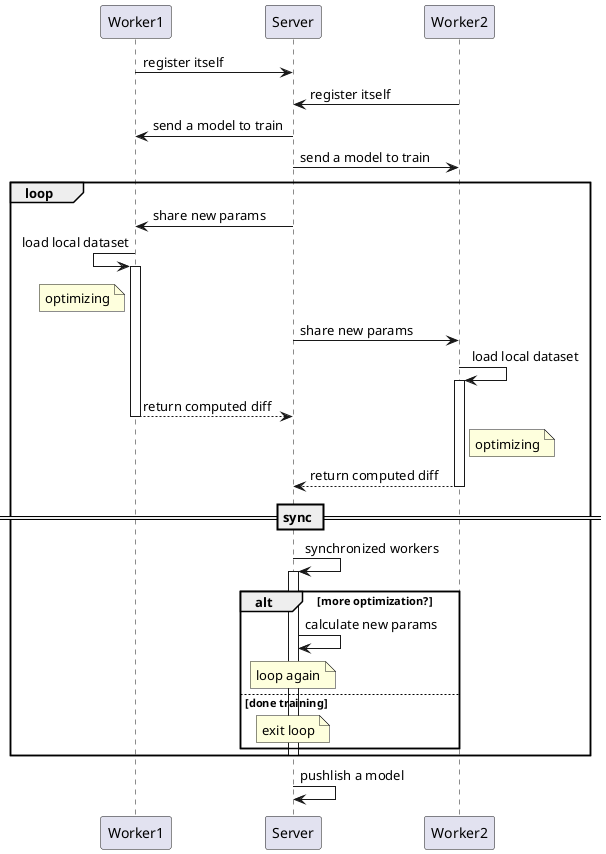 @startuml

'title Parameter Server (PS)


Worker1 -> Server : register itself
Server <- Worker2: register itself

Server -> Worker1: send a model to train
Server -> Worker2: send a model to train

loop

Server -> Worker1: share new params
Worker1 <- Worker1: load local dataset
activate Worker1
note left of Worker1: optimizing
Server -> Worker2: share new params
Worker2 -> Worker2: load local dataset
activate Worker2
Worker1 --> Server: return computed diff
deactivate Worker1
note right of Worker2: optimizing
Worker2 --> Server: return computed diff
deactivate Worker2

== sync ==

Server -> Server: synchronized workers

activate Server
alt more optimization?
Server -> Server : calculate new params
note over Server : loop again
else done training
note over Server: exit loop
end
deactivate Server
end

Server -> Server: pushlish a model

@enduml
